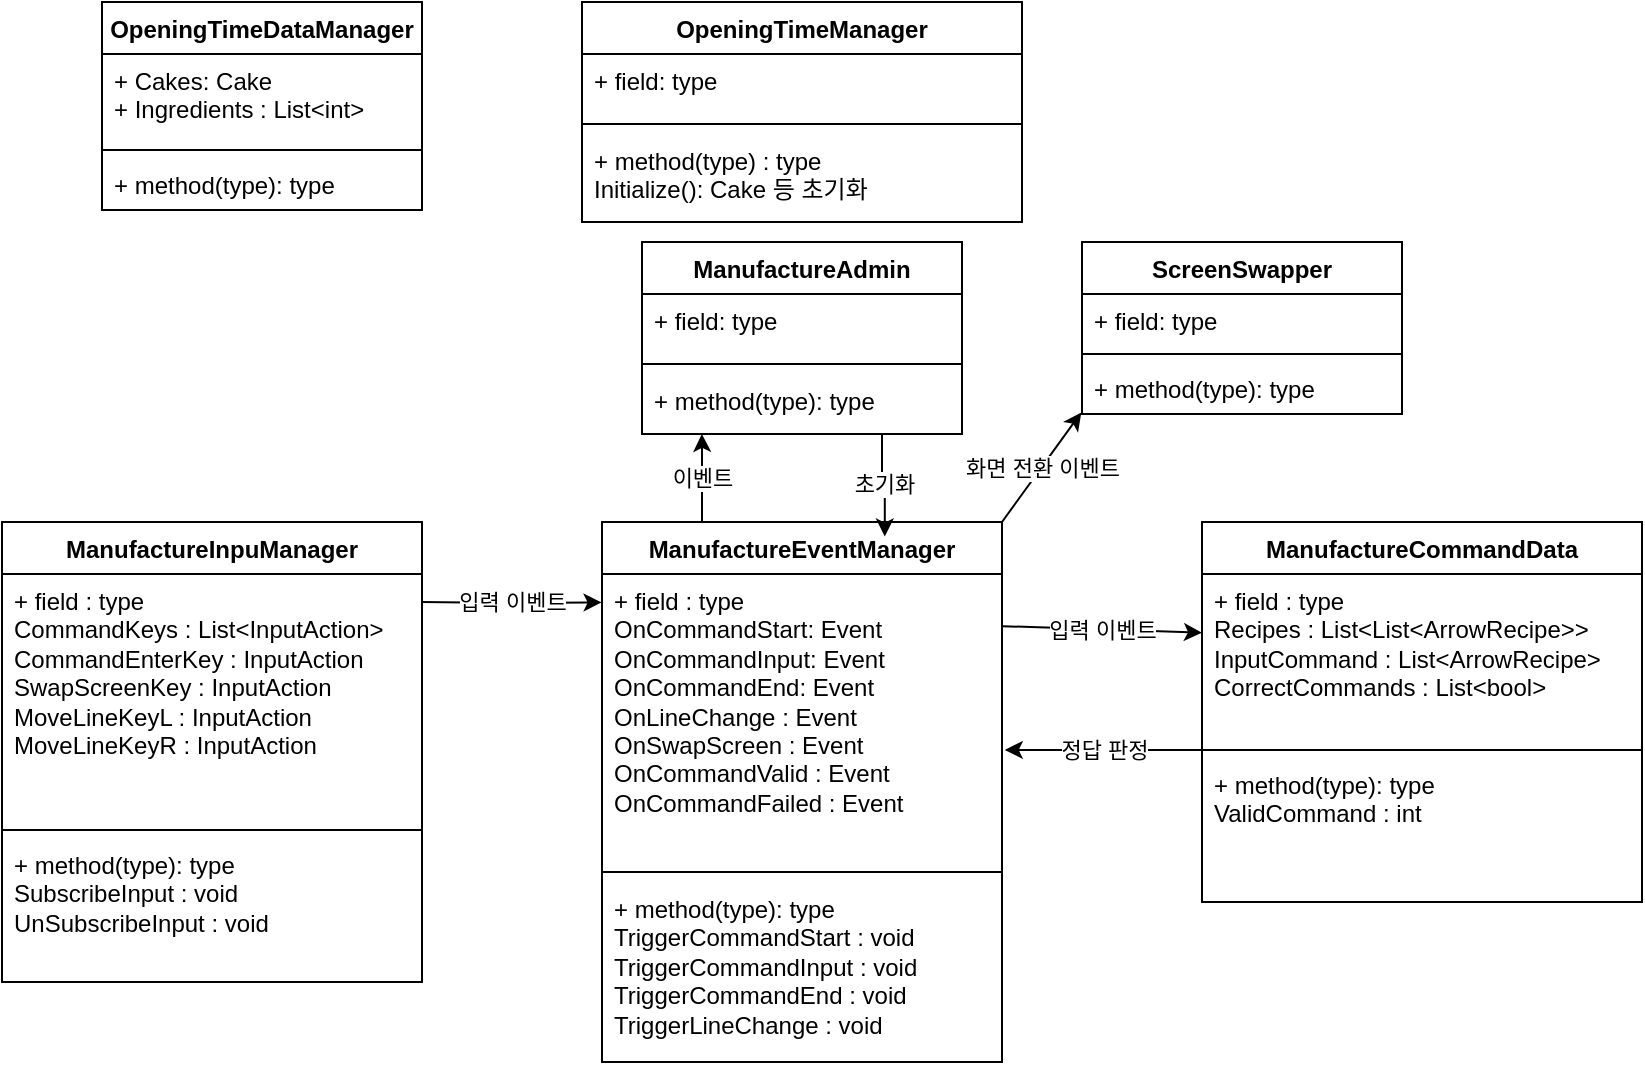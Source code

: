 <mxfile version="26.1.0">
  <diagram id="C5RBs43oDa-KdzZeNtuy" name="Page-1">
    <mxGraphModel dx="478" dy="249" grid="1" gridSize="10" guides="1" tooltips="1" connect="1" arrows="1" fold="1" page="1" pageScale="1" pageWidth="827" pageHeight="1169" math="0" shadow="0">
      <root>
        <mxCell id="WIyWlLk6GJQsqaUBKTNV-0" />
        <mxCell id="WIyWlLk6GJQsqaUBKTNV-1" parent="WIyWlLk6GJQsqaUBKTNV-0" />
        <mxCell id="e0bZ93DIDSI7V1r6PzEF-0" value="OpeningTimeManager" style="swimlane;fontStyle=1;align=center;verticalAlign=top;childLayout=stackLayout;horizontal=1;startSize=26;horizontalStack=0;resizeParent=1;resizeParentMax=0;resizeLast=0;collapsible=1;marginBottom=0;whiteSpace=wrap;html=1;" vertex="1" parent="WIyWlLk6GJQsqaUBKTNV-1">
          <mxGeometry x="330" width="220" height="110" as="geometry" />
        </mxCell>
        <mxCell id="e0bZ93DIDSI7V1r6PzEF-1" value="+ field: type" style="text;strokeColor=none;fillColor=none;align=left;verticalAlign=top;spacingLeft=4;spacingRight=4;overflow=hidden;rotatable=0;points=[[0,0.5],[1,0.5]];portConstraint=eastwest;whiteSpace=wrap;html=1;" vertex="1" parent="e0bZ93DIDSI7V1r6PzEF-0">
          <mxGeometry y="26" width="220" height="30" as="geometry" />
        </mxCell>
        <mxCell id="e0bZ93DIDSI7V1r6PzEF-2" value="" style="line;strokeWidth=1;fillColor=none;align=left;verticalAlign=middle;spacingTop=-1;spacingLeft=3;spacingRight=3;rotatable=0;labelPosition=right;points=[];portConstraint=eastwest;strokeColor=inherit;" vertex="1" parent="e0bZ93DIDSI7V1r6PzEF-0">
          <mxGeometry y="56" width="220" height="10" as="geometry" />
        </mxCell>
        <mxCell id="e0bZ93DIDSI7V1r6PzEF-3" value="&lt;div&gt;+ method(type) : type&lt;/div&gt;Initialize(): Cake 등 초기화" style="text;strokeColor=none;fillColor=none;align=left;verticalAlign=top;spacingLeft=4;spacingRight=4;overflow=hidden;rotatable=0;points=[[0,0.5],[1,0.5]];portConstraint=eastwest;whiteSpace=wrap;html=1;" vertex="1" parent="e0bZ93DIDSI7V1r6PzEF-0">
          <mxGeometry y="66" width="220" height="44" as="geometry" />
        </mxCell>
        <mxCell id="e0bZ93DIDSI7V1r6PzEF-4" value="ManufactureAdmin" style="swimlane;fontStyle=1;align=center;verticalAlign=top;childLayout=stackLayout;horizontal=1;startSize=26;horizontalStack=0;resizeParent=1;resizeParentMax=0;resizeLast=0;collapsible=1;marginBottom=0;whiteSpace=wrap;html=1;" vertex="1" parent="WIyWlLk6GJQsqaUBKTNV-1">
          <mxGeometry x="360" y="120" width="160" height="96" as="geometry" />
        </mxCell>
        <mxCell id="e0bZ93DIDSI7V1r6PzEF-5" value="+ field: type" style="text;strokeColor=none;fillColor=none;align=left;verticalAlign=top;spacingLeft=4;spacingRight=4;overflow=hidden;rotatable=0;points=[[0,0.5],[1,0.5]];portConstraint=eastwest;whiteSpace=wrap;html=1;" vertex="1" parent="e0bZ93DIDSI7V1r6PzEF-4">
          <mxGeometry y="26" width="160" height="30" as="geometry" />
        </mxCell>
        <mxCell id="e0bZ93DIDSI7V1r6PzEF-6" value="" style="line;strokeWidth=1;fillColor=none;align=left;verticalAlign=middle;spacingTop=-1;spacingLeft=3;spacingRight=3;rotatable=0;labelPosition=right;points=[];portConstraint=eastwest;strokeColor=inherit;" vertex="1" parent="e0bZ93DIDSI7V1r6PzEF-4">
          <mxGeometry y="56" width="160" height="10" as="geometry" />
        </mxCell>
        <mxCell id="e0bZ93DIDSI7V1r6PzEF-7" value="+ method(type): type" style="text;strokeColor=none;fillColor=none;align=left;verticalAlign=top;spacingLeft=4;spacingRight=4;overflow=hidden;rotatable=0;points=[[0,0.5],[1,0.5]];portConstraint=eastwest;whiteSpace=wrap;html=1;" vertex="1" parent="e0bZ93DIDSI7V1r6PzEF-4">
          <mxGeometry y="66" width="160" height="30" as="geometry" />
        </mxCell>
        <mxCell id="e0bZ93DIDSI7V1r6PzEF-8" value="ManufactureEventManager" style="swimlane;fontStyle=1;align=center;verticalAlign=top;childLayout=stackLayout;horizontal=1;startSize=26;horizontalStack=0;resizeParent=1;resizeParentMax=0;resizeLast=0;collapsible=1;marginBottom=0;whiteSpace=wrap;html=1;" vertex="1" parent="WIyWlLk6GJQsqaUBKTNV-1">
          <mxGeometry x="340" y="260" width="200" height="270" as="geometry" />
        </mxCell>
        <mxCell id="e0bZ93DIDSI7V1r6PzEF-9" value="&lt;div&gt;+ field : type&lt;/div&gt;OnCommandStart: Event&lt;div&gt;OnCommandInput: Event&lt;/div&gt;&lt;div&gt;OnCommandEnd: Event&lt;/div&gt;&lt;div&gt;OnLineChange : Event&lt;/div&gt;&lt;div&gt;OnSwapScreen : Event&lt;/div&gt;&lt;div&gt;OnCommandValid : Event&lt;/div&gt;&lt;div&gt;OnCommandFailed : Event&lt;/div&gt;" style="text;strokeColor=none;fillColor=none;align=left;verticalAlign=top;spacingLeft=4;spacingRight=4;overflow=hidden;rotatable=0;points=[[0,0.5],[1,0.5]];portConstraint=eastwest;whiteSpace=wrap;html=1;" vertex="1" parent="e0bZ93DIDSI7V1r6PzEF-8">
          <mxGeometry y="26" width="200" height="144" as="geometry" />
        </mxCell>
        <mxCell id="e0bZ93DIDSI7V1r6PzEF-10" value="" style="line;strokeWidth=1;fillColor=none;align=left;verticalAlign=middle;spacingTop=-1;spacingLeft=3;spacingRight=3;rotatable=0;labelPosition=right;points=[];portConstraint=eastwest;strokeColor=inherit;" vertex="1" parent="e0bZ93DIDSI7V1r6PzEF-8">
          <mxGeometry y="170" width="200" height="10" as="geometry" />
        </mxCell>
        <mxCell id="e0bZ93DIDSI7V1r6PzEF-11" value="&lt;div&gt;+ method(type): type&lt;/div&gt;TriggerCommandStart : void&lt;div&gt;TriggerCommandInput : void&lt;/div&gt;&lt;div&gt;TriggerCommandEnd : void&lt;/div&gt;&lt;div&gt;TriggerLineChange : void&lt;/div&gt;" style="text;strokeColor=none;fillColor=none;align=left;verticalAlign=top;spacingLeft=4;spacingRight=4;overflow=hidden;rotatable=0;points=[[0,0.5],[1,0.5]];portConstraint=eastwest;whiteSpace=wrap;html=1;" vertex="1" parent="e0bZ93DIDSI7V1r6PzEF-8">
          <mxGeometry y="180" width="200" height="90" as="geometry" />
        </mxCell>
        <mxCell id="e0bZ93DIDSI7V1r6PzEF-13" value="이벤트" style="edgeStyle=orthogonalEdgeStyle;rounded=0;orthogonalLoop=1;jettySize=auto;html=1;exitX=0.25;exitY=0;exitDx=0;exitDy=0;entryX=0.187;entryY=0.998;entryDx=0;entryDy=0;entryPerimeter=0;" edge="1" parent="WIyWlLk6GJQsqaUBKTNV-1" source="e0bZ93DIDSI7V1r6PzEF-8" target="e0bZ93DIDSI7V1r6PzEF-7">
          <mxGeometry relative="1" as="geometry">
            <mxPoint x="390" y="230" as="sourcePoint" />
            <mxPoint x="390" y="210" as="targetPoint" />
            <Array as="points">
              <mxPoint x="390" y="220" />
            </Array>
          </mxGeometry>
        </mxCell>
        <mxCell id="e0bZ93DIDSI7V1r6PzEF-14" value="초기화" style="edgeStyle=orthogonalEdgeStyle;rounded=0;orthogonalLoop=1;jettySize=auto;html=1;entryX=0.707;entryY=0.027;entryDx=0;entryDy=0;entryPerimeter=0;" edge="1" parent="WIyWlLk6GJQsqaUBKTNV-1" source="e0bZ93DIDSI7V1r6PzEF-4" target="e0bZ93DIDSI7V1r6PzEF-8">
          <mxGeometry relative="1" as="geometry">
            <Array as="points">
              <mxPoint x="480" y="240" />
              <mxPoint x="481" y="240" />
            </Array>
          </mxGeometry>
        </mxCell>
        <mxCell id="e0bZ93DIDSI7V1r6PzEF-15" value="ScreenSwapper" style="swimlane;fontStyle=1;align=center;verticalAlign=top;childLayout=stackLayout;horizontal=1;startSize=26;horizontalStack=0;resizeParent=1;resizeParentMax=0;resizeLast=0;collapsible=1;marginBottom=0;whiteSpace=wrap;html=1;" vertex="1" parent="WIyWlLk6GJQsqaUBKTNV-1">
          <mxGeometry x="580" y="120" width="160" height="86" as="geometry">
            <mxRectangle x="580" y="120" width="130" height="30" as="alternateBounds" />
          </mxGeometry>
        </mxCell>
        <mxCell id="e0bZ93DIDSI7V1r6PzEF-16" value="+ field: type" style="text;strokeColor=none;fillColor=none;align=left;verticalAlign=top;spacingLeft=4;spacingRight=4;overflow=hidden;rotatable=0;points=[[0,0.5],[1,0.5]];portConstraint=eastwest;whiteSpace=wrap;html=1;" vertex="1" parent="e0bZ93DIDSI7V1r6PzEF-15">
          <mxGeometry y="26" width="160" height="26" as="geometry" />
        </mxCell>
        <mxCell id="e0bZ93DIDSI7V1r6PzEF-17" value="" style="line;strokeWidth=1;fillColor=none;align=left;verticalAlign=middle;spacingTop=-1;spacingLeft=3;spacingRight=3;rotatable=0;labelPosition=right;points=[];portConstraint=eastwest;strokeColor=inherit;" vertex="1" parent="e0bZ93DIDSI7V1r6PzEF-15">
          <mxGeometry y="52" width="160" height="8" as="geometry" />
        </mxCell>
        <mxCell id="e0bZ93DIDSI7V1r6PzEF-18" value="+ method(type): type" style="text;strokeColor=none;fillColor=none;align=left;verticalAlign=top;spacingLeft=4;spacingRight=4;overflow=hidden;rotatable=0;points=[[0,0.5],[1,0.5]];portConstraint=eastwest;whiteSpace=wrap;html=1;" vertex="1" parent="e0bZ93DIDSI7V1r6PzEF-15">
          <mxGeometry y="60" width="160" height="26" as="geometry" />
        </mxCell>
        <mxCell id="e0bZ93DIDSI7V1r6PzEF-21" value="" style="endArrow=classic;html=1;rounded=0;exitX=1;exitY=0;exitDx=0;exitDy=0;entryX=-0.002;entryY=0.969;entryDx=0;entryDy=0;entryPerimeter=0;" edge="1" parent="WIyWlLk6GJQsqaUBKTNV-1" source="e0bZ93DIDSI7V1r6PzEF-8" target="e0bZ93DIDSI7V1r6PzEF-18">
          <mxGeometry relative="1" as="geometry">
            <mxPoint x="570" y="260" as="sourcePoint" />
            <mxPoint x="670" y="260" as="targetPoint" />
          </mxGeometry>
        </mxCell>
        <mxCell id="e0bZ93DIDSI7V1r6PzEF-22" value="화면 전환 이벤트" style="edgeLabel;resizable=0;html=1;;align=center;verticalAlign=middle;" connectable="0" vertex="1" parent="e0bZ93DIDSI7V1r6PzEF-21">
          <mxGeometry relative="1" as="geometry" />
        </mxCell>
        <mxCell id="e0bZ93DIDSI7V1r6PzEF-23" value="OpeningTimeDataManager" style="swimlane;fontStyle=1;align=center;verticalAlign=top;childLayout=stackLayout;horizontal=1;startSize=26;horizontalStack=0;resizeParent=1;resizeParentMax=0;resizeLast=0;collapsible=1;marginBottom=0;whiteSpace=wrap;html=1;" vertex="1" parent="WIyWlLk6GJQsqaUBKTNV-1">
          <mxGeometry x="90" width="160" height="104" as="geometry" />
        </mxCell>
        <mxCell id="e0bZ93DIDSI7V1r6PzEF-24" value="+ Cakes: Cake&lt;div&gt;+ Ingredients : List&amp;lt;int&amp;gt;&lt;/div&gt;" style="text;strokeColor=none;fillColor=none;align=left;verticalAlign=top;spacingLeft=4;spacingRight=4;overflow=hidden;rotatable=0;points=[[0,0.5],[1,0.5]];portConstraint=eastwest;whiteSpace=wrap;html=1;" vertex="1" parent="e0bZ93DIDSI7V1r6PzEF-23">
          <mxGeometry y="26" width="160" height="44" as="geometry" />
        </mxCell>
        <mxCell id="e0bZ93DIDSI7V1r6PzEF-25" value="" style="line;strokeWidth=1;fillColor=none;align=left;verticalAlign=middle;spacingTop=-1;spacingLeft=3;spacingRight=3;rotatable=0;labelPosition=right;points=[];portConstraint=eastwest;strokeColor=inherit;" vertex="1" parent="e0bZ93DIDSI7V1r6PzEF-23">
          <mxGeometry y="70" width="160" height="8" as="geometry" />
        </mxCell>
        <mxCell id="e0bZ93DIDSI7V1r6PzEF-26" value="+ method(type): type" style="text;strokeColor=none;fillColor=none;align=left;verticalAlign=top;spacingLeft=4;spacingRight=4;overflow=hidden;rotatable=0;points=[[0,0.5],[1,0.5]];portConstraint=eastwest;whiteSpace=wrap;html=1;" vertex="1" parent="e0bZ93DIDSI7V1r6PzEF-23">
          <mxGeometry y="78" width="160" height="26" as="geometry" />
        </mxCell>
        <mxCell id="e0bZ93DIDSI7V1r6PzEF-31" value="입력 이벤트" style="edgeStyle=orthogonalEdgeStyle;rounded=0;orthogonalLoop=1;jettySize=auto;html=1;entryX=-0.001;entryY=0.019;entryDx=0;entryDy=0;entryPerimeter=0;" edge="1" parent="WIyWlLk6GJQsqaUBKTNV-1">
          <mxGeometry relative="1" as="geometry">
            <mxPoint x="250" y="300" as="sourcePoint" />
            <mxPoint x="339.8" y="300.216" as="targetPoint" />
            <Array as="points" />
          </mxGeometry>
        </mxCell>
        <mxCell id="e0bZ93DIDSI7V1r6PzEF-27" value="ManufactureInpuManager" style="swimlane;fontStyle=1;align=center;verticalAlign=top;childLayout=stackLayout;horizontal=1;startSize=26;horizontalStack=0;resizeParent=1;resizeParentMax=0;resizeLast=0;collapsible=1;marginBottom=0;whiteSpace=wrap;html=1;" vertex="1" parent="WIyWlLk6GJQsqaUBKTNV-1">
          <mxGeometry x="40" y="260" width="210" height="230" as="geometry" />
        </mxCell>
        <mxCell id="e0bZ93DIDSI7V1r6PzEF-28" value="&lt;div&gt;&lt;div&gt;+ field : type&lt;/div&gt;&lt;/div&gt;CommandKeys : List&amp;lt;InputAction&amp;gt;&lt;div&gt;&lt;div&gt;CommandEnterKey : InputAction&lt;/div&gt;&lt;div&gt;SwapScreenKey : InputAction&lt;/div&gt;&lt;div&gt;MoveLineKeyL : InputAction&lt;/div&gt;&lt;div&gt;MoveLineKeyR : InputAction&lt;/div&gt;&lt;/div&gt;" style="text;strokeColor=none;fillColor=none;align=left;verticalAlign=top;spacingLeft=4;spacingRight=4;overflow=hidden;rotatable=0;points=[[0,0.5],[1,0.5]];portConstraint=eastwest;whiteSpace=wrap;html=1;" vertex="1" parent="e0bZ93DIDSI7V1r6PzEF-27">
          <mxGeometry y="26" width="210" height="124" as="geometry" />
        </mxCell>
        <mxCell id="e0bZ93DIDSI7V1r6PzEF-29" value="" style="line;strokeWidth=1;fillColor=none;align=left;verticalAlign=middle;spacingTop=-1;spacingLeft=3;spacingRight=3;rotatable=0;labelPosition=right;points=[];portConstraint=eastwest;strokeColor=inherit;" vertex="1" parent="e0bZ93DIDSI7V1r6PzEF-27">
          <mxGeometry y="150" width="210" height="8" as="geometry" />
        </mxCell>
        <mxCell id="e0bZ93DIDSI7V1r6PzEF-30" value="+ method(type): type&lt;div&gt;SubscribeInput : void&lt;/div&gt;&lt;div&gt;UnSubscribeInput : void&lt;/div&gt;&lt;div&gt;&lt;br&gt;&lt;/div&gt;" style="text;strokeColor=none;fillColor=none;align=left;verticalAlign=top;spacingLeft=4;spacingRight=4;overflow=hidden;rotatable=0;points=[[0,0.5],[1,0.5]];portConstraint=eastwest;whiteSpace=wrap;html=1;" vertex="1" parent="e0bZ93DIDSI7V1r6PzEF-27">
          <mxGeometry y="158" width="210" height="72" as="geometry" />
        </mxCell>
        <mxCell id="e0bZ93DIDSI7V1r6PzEF-32" value="ManufactureCommandData" style="swimlane;fontStyle=1;align=center;verticalAlign=top;childLayout=stackLayout;horizontal=1;startSize=26;horizontalStack=0;resizeParent=1;resizeParentMax=0;resizeLast=0;collapsible=1;marginBottom=0;whiteSpace=wrap;html=1;" vertex="1" parent="WIyWlLk6GJQsqaUBKTNV-1">
          <mxGeometry x="640" y="260" width="220" height="190" as="geometry" />
        </mxCell>
        <mxCell id="e0bZ93DIDSI7V1r6PzEF-33" value="&lt;div&gt;&lt;div&gt;+ field : type&lt;/div&gt;&lt;/div&gt;Recipes : List&amp;lt;List&amp;lt;ArrowRecipe&amp;gt;&amp;gt;&lt;div&gt;&lt;div&gt;InputCommand : List&amp;lt;ArrowRecipe&amp;gt;&lt;/div&gt;&lt;div&gt;CorrectCommands : List&amp;lt;bool&amp;gt;&lt;/div&gt;&lt;/div&gt;" style="text;strokeColor=none;fillColor=none;align=left;verticalAlign=top;spacingLeft=4;spacingRight=4;overflow=hidden;rotatable=0;points=[[0,0.5],[1,0.5]];portConstraint=eastwest;whiteSpace=wrap;html=1;" vertex="1" parent="e0bZ93DIDSI7V1r6PzEF-32">
          <mxGeometry y="26" width="220" height="84" as="geometry" />
        </mxCell>
        <mxCell id="e0bZ93DIDSI7V1r6PzEF-34" value="" style="line;strokeWidth=1;fillColor=none;align=left;verticalAlign=middle;spacingTop=-1;spacingLeft=3;spacingRight=3;rotatable=0;labelPosition=right;points=[];portConstraint=eastwest;strokeColor=inherit;" vertex="1" parent="e0bZ93DIDSI7V1r6PzEF-32">
          <mxGeometry y="110" width="220" height="8" as="geometry" />
        </mxCell>
        <mxCell id="e0bZ93DIDSI7V1r6PzEF-35" value="+ method(type): type&lt;div&gt;ValidCommand : int&lt;/div&gt;&lt;div&gt;&lt;br&gt;&lt;/div&gt;" style="text;strokeColor=none;fillColor=none;align=left;verticalAlign=top;spacingLeft=4;spacingRight=4;overflow=hidden;rotatable=0;points=[[0,0.5],[1,0.5]];portConstraint=eastwest;whiteSpace=wrap;html=1;" vertex="1" parent="e0bZ93DIDSI7V1r6PzEF-32">
          <mxGeometry y="118" width="220" height="72" as="geometry" />
        </mxCell>
        <mxCell id="e0bZ93DIDSI7V1r6PzEF-37" value="입력 이벤트" style="endArrow=classic;html=1;rounded=0;exitX=1.001;exitY=0.181;exitDx=0;exitDy=0;exitPerimeter=0;entryX=0;entryY=0.349;entryDx=0;entryDy=0;entryPerimeter=0;" edge="1" parent="WIyWlLk6GJQsqaUBKTNV-1" source="e0bZ93DIDSI7V1r6PzEF-9" target="e0bZ93DIDSI7V1r6PzEF-33">
          <mxGeometry width="50" height="50" relative="1" as="geometry">
            <mxPoint x="550" y="390" as="sourcePoint" />
            <mxPoint x="600" y="340" as="targetPoint" />
          </mxGeometry>
        </mxCell>
        <mxCell id="e0bZ93DIDSI7V1r6PzEF-38" value="정답 판정" style="endArrow=classic;html=1;rounded=0;entryX=1.007;entryY=0.611;entryDx=0;entryDy=0;entryPerimeter=0;movable=1;resizable=1;rotatable=1;deletable=1;editable=1;locked=0;connectable=1;" edge="1" parent="WIyWlLk6GJQsqaUBKTNV-1" target="e0bZ93DIDSI7V1r6PzEF-9">
          <mxGeometry width="50" height="50" relative="1" as="geometry">
            <mxPoint x="640" y="374" as="sourcePoint" />
            <mxPoint x="640" y="300" as="targetPoint" />
          </mxGeometry>
        </mxCell>
      </root>
    </mxGraphModel>
  </diagram>
</mxfile>
